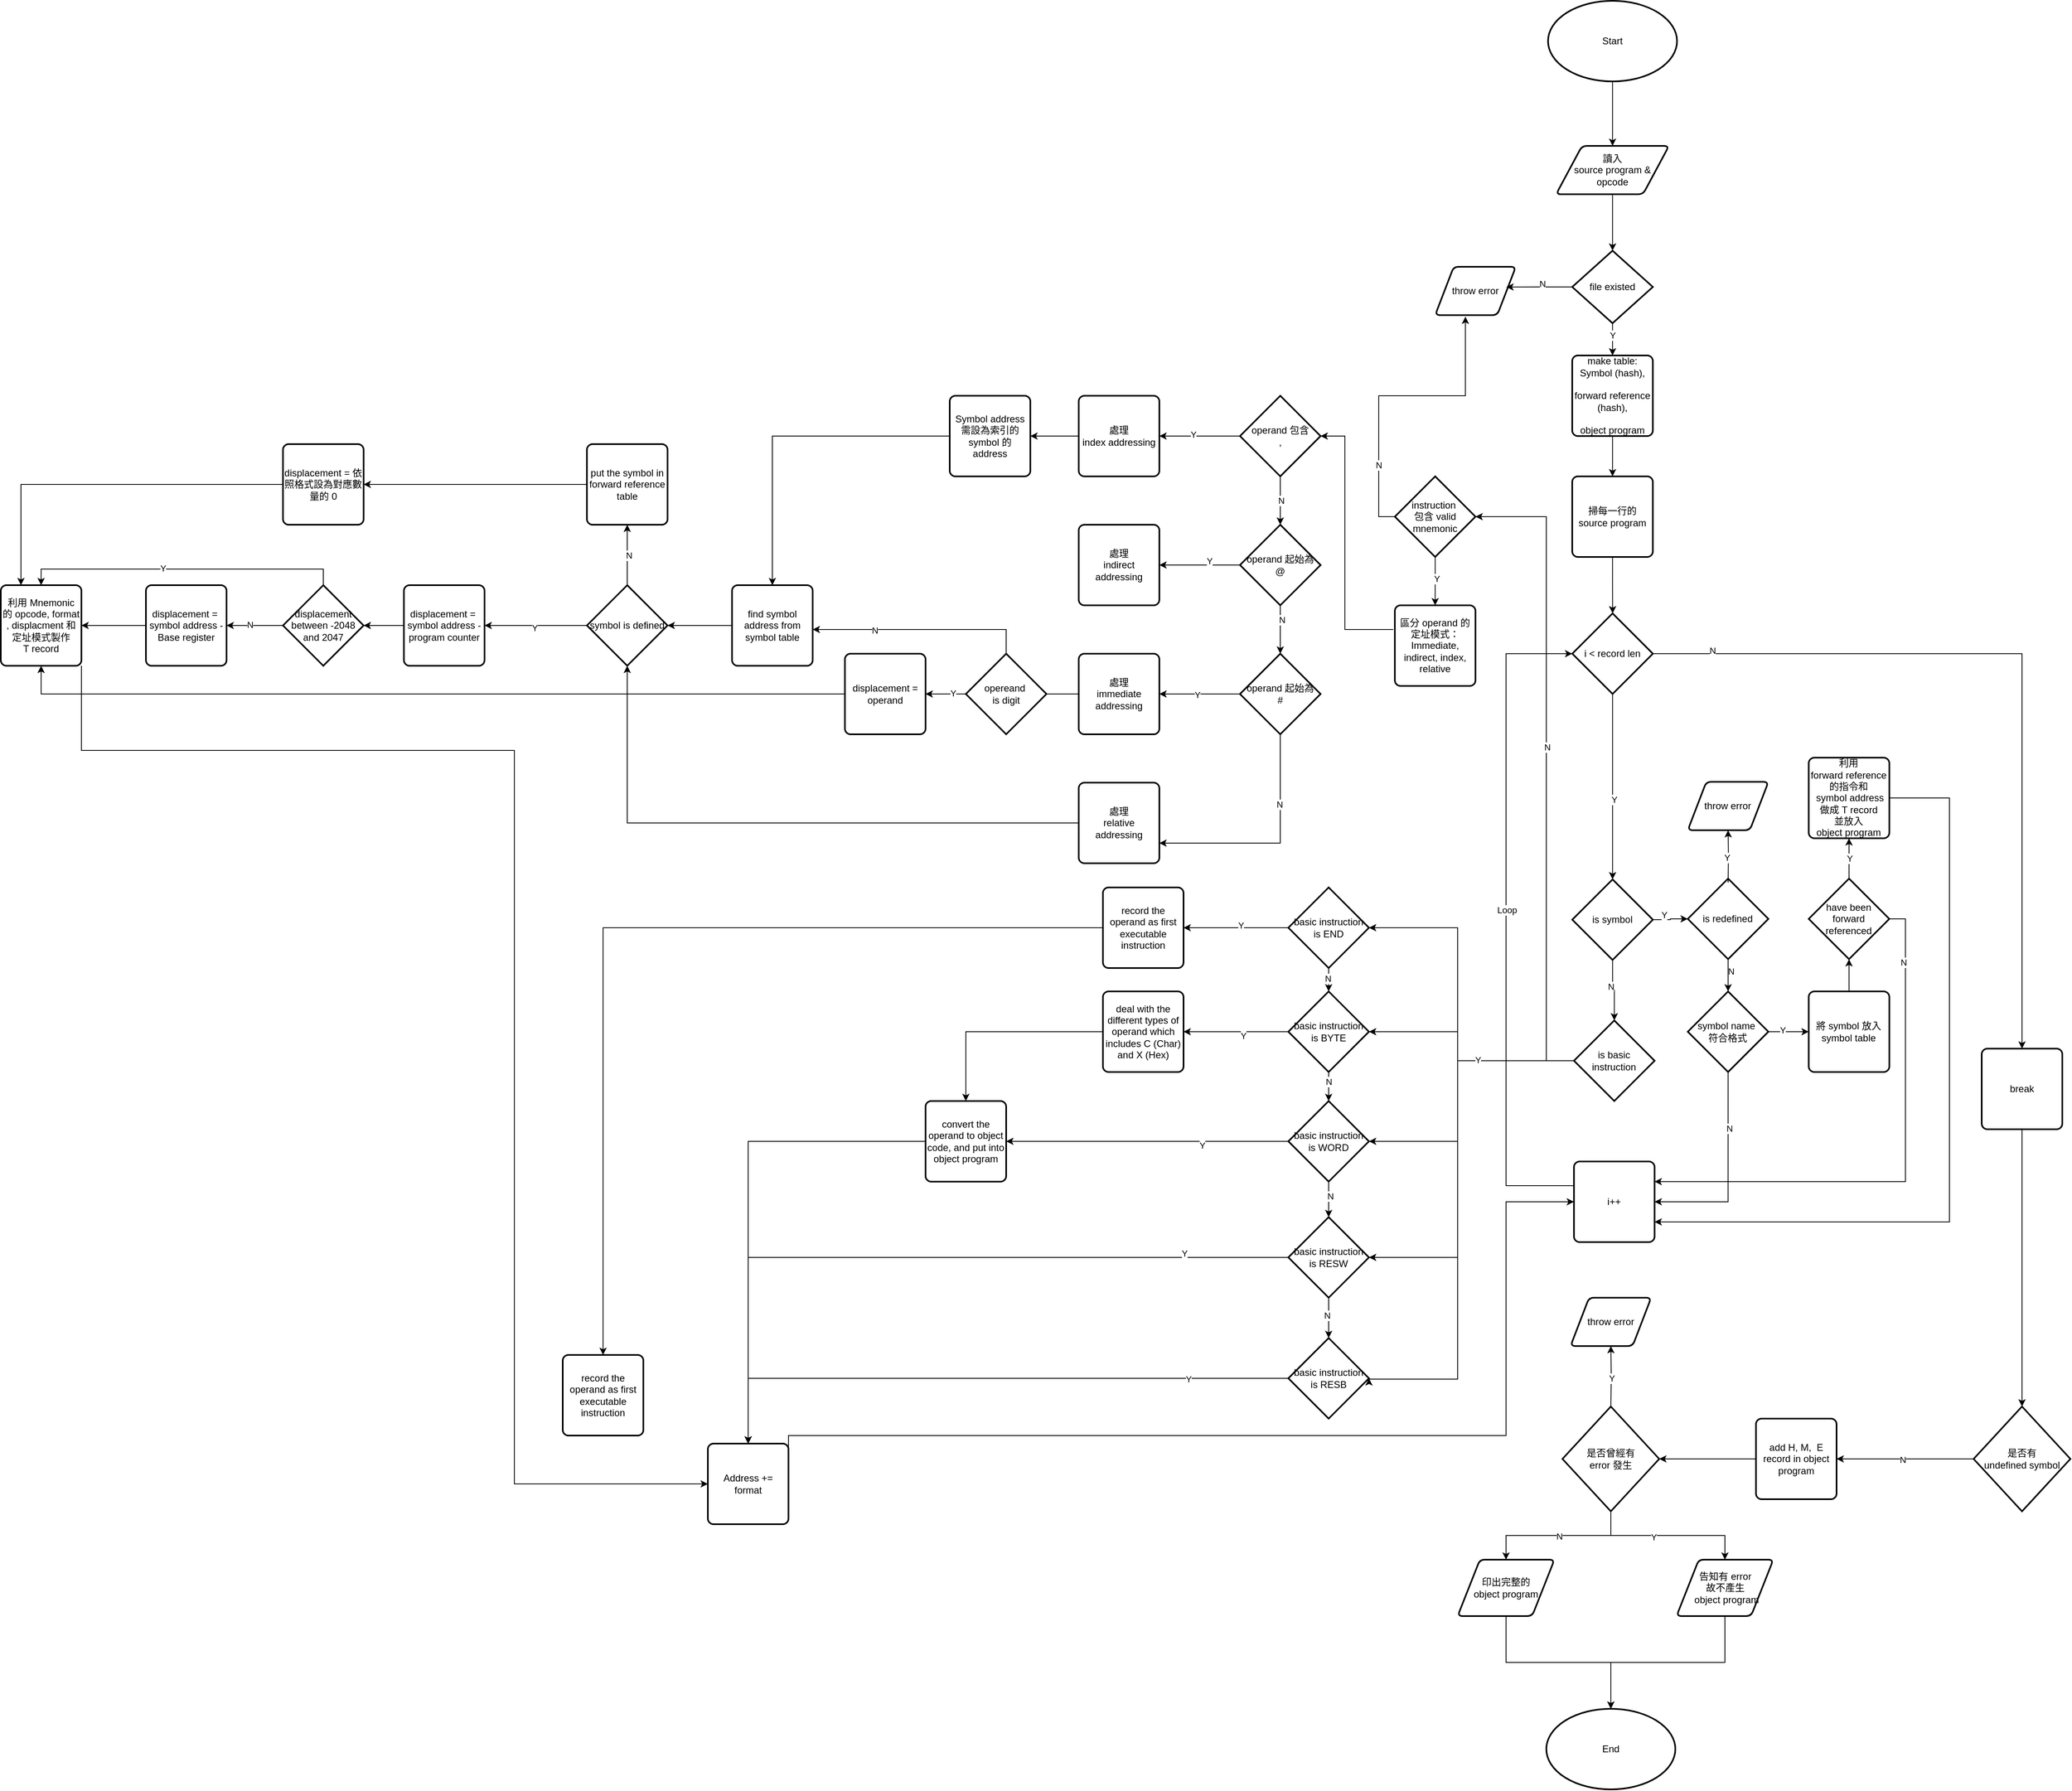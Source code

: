 <mxfile version="24.3.0" type="github">
  <diagram name="第 1 页" id="Z1azcYr_6m95o7py8blw">
    <mxGraphModel dx="5061" dy="2299" grid="1" gridSize="10" guides="1" tooltips="1" connect="1" arrows="1" fold="1" page="1" pageScale="1" pageWidth="827" pageHeight="1169" math="0" shadow="0">
      <root>
        <mxCell id="0" />
        <mxCell id="1" parent="0" />
        <mxCell id="LJnb2RqSlI6g8xS8cwjh-25" value="" style="shape=partialRectangle;connectable=0;fillColor=none;top=0;left=0;bottom=0;right=0;editable=1;overflow=hidden;whiteSpace=wrap;html=1;" parent="1" vertex="1">
          <mxGeometry x="-350" y="665" width="30" height="30" as="geometry">
            <mxRectangle width="30" height="30" as="alternateBounds" />
          </mxGeometry>
        </mxCell>
        <mxCell id="el8i6JnCWvoioBsFURf6-91" style="edgeStyle=orthogonalEdgeStyle;rounded=0;orthogonalLoop=1;jettySize=auto;html=1;exitX=0.5;exitY=1;exitDx=0;exitDy=0;exitPerimeter=0;entryX=0.5;entryY=0;entryDx=0;entryDy=0;" edge="1" parent="1" source="4LET43WfUsUKcgQ6h-O8-1" target="4LET43WfUsUKcgQ6h-O8-6">
          <mxGeometry relative="1" as="geometry" />
        </mxCell>
        <mxCell id="4LET43WfUsUKcgQ6h-O8-1" value="Start" style="strokeWidth=2;html=1;shape=mxgraph.flowchart.start_1;whiteSpace=wrap;" parent="1" vertex="1">
          <mxGeometry x="-147.89" y="-160" width="160" height="100" as="geometry" />
        </mxCell>
        <mxCell id="4LET43WfUsUKcgQ6h-O8-6" value="讀入&lt;br&gt;source program &amp;amp;&lt;br&gt;opcode" style="shape=parallelogram;html=1;strokeWidth=2;perimeter=parallelogramPerimeter;whiteSpace=wrap;rounded=1;arcSize=12;size=0.23;" parent="1" vertex="1">
          <mxGeometry x="-137.89" y="20" width="140" height="60" as="geometry" />
        </mxCell>
        <mxCell id="4LET43WfUsUKcgQ6h-O8-21" style="edgeStyle=orthogonalEdgeStyle;rounded=0;orthogonalLoop=1;jettySize=auto;html=1;exitX=0.5;exitY=1;exitDx=0;exitDy=0;exitPerimeter=0;entryX=0.5;entryY=0;entryDx=0;entryDy=0;" parent="1" source="4LET43WfUsUKcgQ6h-O8-12" edge="1" target="4LET43WfUsUKcgQ6h-O8-22">
          <mxGeometry relative="1" as="geometry">
            <mxPoint x="22.11" y="195" as="targetPoint" />
          </mxGeometry>
        </mxCell>
        <mxCell id="4LET43WfUsUKcgQ6h-O8-34" value="Y" style="edgeLabel;html=1;align=center;verticalAlign=middle;resizable=0;points=[];" parent="4LET43WfUsUKcgQ6h-O8-21" vertex="1" connectable="0">
          <mxGeometry x="-0.271" relative="1" as="geometry">
            <mxPoint as="offset" />
          </mxGeometry>
        </mxCell>
        <mxCell id="4LET43WfUsUKcgQ6h-O8-12" value="file existed" style="strokeWidth=2;html=1;shape=mxgraph.flowchart.decision;whiteSpace=wrap;" parent="1" vertex="1">
          <mxGeometry x="-117.89" y="150" width="100" height="90" as="geometry" />
        </mxCell>
        <mxCell id="4LET43WfUsUKcgQ6h-O8-13" style="edgeStyle=orthogonalEdgeStyle;rounded=0;orthogonalLoop=1;jettySize=auto;html=1;exitX=0.5;exitY=1;exitDx=0;exitDy=0;entryX=0.5;entryY=0;entryDx=0;entryDy=0;entryPerimeter=0;" parent="1" source="4LET43WfUsUKcgQ6h-O8-6" target="4LET43WfUsUKcgQ6h-O8-12" edge="1">
          <mxGeometry relative="1" as="geometry" />
        </mxCell>
        <mxCell id="4LET43WfUsUKcgQ6h-O8-17" value="throw error" style="shape=parallelogram;html=1;strokeWidth=2;perimeter=parallelogramPerimeter;whiteSpace=wrap;rounded=1;arcSize=12;size=0.23;" parent="1" vertex="1">
          <mxGeometry x="-287.89" y="170" width="100" height="60" as="geometry" />
        </mxCell>
        <mxCell id="4LET43WfUsUKcgQ6h-O8-18" style="edgeStyle=orthogonalEdgeStyle;rounded=0;orthogonalLoop=1;jettySize=auto;html=1;exitX=0;exitY=0.5;exitDx=0;exitDy=0;exitPerimeter=0;entryX=0.883;entryY=0.418;entryDx=0;entryDy=0;entryPerimeter=0;" parent="1" source="4LET43WfUsUKcgQ6h-O8-12" target="4LET43WfUsUKcgQ6h-O8-17" edge="1">
          <mxGeometry relative="1" as="geometry" />
        </mxCell>
        <mxCell id="4LET43WfUsUKcgQ6h-O8-19" value="N" style="edgeLabel;html=1;align=center;verticalAlign=middle;resizable=0;points=[];" parent="4LET43WfUsUKcgQ6h-O8-18" vertex="1" connectable="0">
          <mxGeometry x="-0.096" y="-3" relative="1" as="geometry">
            <mxPoint y="-1" as="offset" />
          </mxGeometry>
        </mxCell>
        <mxCell id="4LET43WfUsUKcgQ6h-O8-26" style="edgeStyle=orthogonalEdgeStyle;rounded=0;orthogonalLoop=1;jettySize=auto;html=1;exitX=0.5;exitY=1;exitDx=0;exitDy=0;" parent="1" source="4LET43WfUsUKcgQ6h-O8-22" target="4LET43WfUsUKcgQ6h-O8-25" edge="1">
          <mxGeometry relative="1" as="geometry" />
        </mxCell>
        <mxCell id="4LET43WfUsUKcgQ6h-O8-22" value="make table:&lt;div&gt;Symbol (hash),&lt;/div&gt;&lt;div&gt;&amp;nbsp;&lt;br&gt;forward reference (hash),&lt;/div&gt;&lt;div&gt;&lt;br&gt;&lt;/div&gt;&lt;div&gt;object program&lt;/div&gt;" style="rounded=1;whiteSpace=wrap;html=1;absoluteArcSize=1;arcSize=14;strokeWidth=2;" parent="1" vertex="1">
          <mxGeometry x="-117.89" y="280" width="100" height="100" as="geometry" />
        </mxCell>
        <mxCell id="4LET43WfUsUKcgQ6h-O8-55" style="edgeStyle=orthogonalEdgeStyle;rounded=0;orthogonalLoop=1;jettySize=auto;html=1;exitX=0.5;exitY=1;exitDx=0;exitDy=0;exitPerimeter=0;" parent="1" source="4LET43WfUsUKcgQ6h-O8-29" target="4LET43WfUsUKcgQ6h-O8-54" edge="1">
          <mxGeometry relative="1" as="geometry" />
        </mxCell>
        <mxCell id="4LET43WfUsUKcgQ6h-O8-56" value="N" style="edgeLabel;html=1;align=center;verticalAlign=middle;resizable=0;points=[];" parent="4LET43WfUsUKcgQ6h-O8-55" vertex="1" connectable="0">
          <mxGeometry x="-0.148" y="-2" relative="1" as="geometry">
            <mxPoint as="offset" />
          </mxGeometry>
        </mxCell>
        <mxCell id="4LET43WfUsUKcgQ6h-O8-136" style="edgeStyle=orthogonalEdgeStyle;rounded=0;orthogonalLoop=1;jettySize=auto;html=1;exitX=1;exitY=0.5;exitDx=0;exitDy=0;exitPerimeter=0;" parent="1" source="4LET43WfUsUKcgQ6h-O8-29" target="4LET43WfUsUKcgQ6h-O8-135" edge="1">
          <mxGeometry relative="1" as="geometry" />
        </mxCell>
        <mxCell id="4LET43WfUsUKcgQ6h-O8-149" value="Y" style="edgeLabel;html=1;align=center;verticalAlign=middle;resizable=0;points=[];" parent="4LET43WfUsUKcgQ6h-O8-136" vertex="1" connectable="0">
          <mxGeometry x="-0.369" y="6" relative="1" as="geometry">
            <mxPoint as="offset" />
          </mxGeometry>
        </mxCell>
        <mxCell id="4LET43WfUsUKcgQ6h-O8-29" value="is symbol" style="strokeWidth=2;html=1;shape=mxgraph.flowchart.decision;whiteSpace=wrap;" parent="1" vertex="1">
          <mxGeometry x="-117.85" y="930" width="100" height="100" as="geometry" />
        </mxCell>
        <mxCell id="4LET43WfUsUKcgQ6h-O8-64" style="edgeStyle=orthogonalEdgeStyle;rounded=0;orthogonalLoop=1;jettySize=auto;html=1;exitX=0;exitY=0.5;exitDx=0;exitDy=0;exitPerimeter=0;entryX=1;entryY=0.5;entryDx=0;entryDy=0;entryPerimeter=0;" parent="1" source="4LET43WfUsUKcgQ6h-O8-54" target="4LET43WfUsUKcgQ6h-O8-68" edge="1">
          <mxGeometry relative="1" as="geometry">
            <mxPoint x="-137.823" y="500" as="targetPoint" />
            <Array as="points">
              <mxPoint x="-150" y="1155" />
              <mxPoint x="-150" y="480" />
            </Array>
          </mxGeometry>
        </mxCell>
        <mxCell id="4LET43WfUsUKcgQ6h-O8-65" value="N" style="edgeLabel;html=1;align=center;verticalAlign=middle;resizable=0;points=[];" parent="4LET43WfUsUKcgQ6h-O8-64" vertex="1" connectable="0">
          <mxGeometry x="0.062" y="-1" relative="1" as="geometry">
            <mxPoint as="offset" />
          </mxGeometry>
        </mxCell>
        <mxCell id="el8i6JnCWvoioBsFURf6-115" style="edgeStyle=orthogonalEdgeStyle;rounded=0;orthogonalLoop=1;jettySize=auto;html=1;exitX=0;exitY=0.5;exitDx=0;exitDy=0;exitPerimeter=0;entryX=1;entryY=0.5;entryDx=0;entryDy=0;entryPerimeter=0;" edge="1" parent="1">
          <mxGeometry relative="1" as="geometry">
            <mxPoint x="-105.76" y="1155" as="sourcePoint" />
            <mxPoint x="-370.02" y="990" as="targetPoint" />
            <Array as="points">
              <mxPoint x="-260.02" y="1155" />
              <mxPoint x="-260.02" y="990" />
            </Array>
          </mxGeometry>
        </mxCell>
        <mxCell id="4LET43WfUsUKcgQ6h-O8-54" value="is basic instruction" style="strokeWidth=2;html=1;shape=mxgraph.flowchart.decision;whiteSpace=wrap;" parent="1" vertex="1">
          <mxGeometry x="-115.74" y="1105" width="100" height="100" as="geometry" />
        </mxCell>
        <mxCell id="4LET43WfUsUKcgQ6h-O8-70" style="edgeStyle=orthogonalEdgeStyle;rounded=0;orthogonalLoop=1;jettySize=auto;html=1;exitX=0;exitY=0.5;exitDx=0;exitDy=0;exitPerimeter=0;entryX=0.375;entryY=1.031;entryDx=0;entryDy=0;entryPerimeter=0;" parent="1" source="4LET43WfUsUKcgQ6h-O8-68" target="4LET43WfUsUKcgQ6h-O8-17" edge="1">
          <mxGeometry relative="1" as="geometry">
            <mxPoint x="-77.89" y="360.0" as="targetPoint" />
          </mxGeometry>
        </mxCell>
        <mxCell id="el8i6JnCWvoioBsFURf6-98" value="N" style="edgeLabel;html=1;align=center;verticalAlign=middle;resizable=0;points=[];" vertex="1" connectable="0" parent="4LET43WfUsUKcgQ6h-O8-70">
          <mxGeometry x="-0.554" relative="1" as="geometry">
            <mxPoint as="offset" />
          </mxGeometry>
        </mxCell>
        <mxCell id="el8i6JnCWvoioBsFURf6-96" style="edgeStyle=orthogonalEdgeStyle;rounded=0;orthogonalLoop=1;jettySize=auto;html=1;exitX=0.5;exitY=1;exitDx=0;exitDy=0;exitPerimeter=0;" edge="1" parent="1" source="4LET43WfUsUKcgQ6h-O8-68" target="4LET43WfUsUKcgQ6h-O8-76">
          <mxGeometry relative="1" as="geometry" />
        </mxCell>
        <mxCell id="el8i6JnCWvoioBsFURf6-97" value="Y" style="edgeLabel;html=1;align=center;verticalAlign=middle;resizable=0;points=[];" vertex="1" connectable="0" parent="el8i6JnCWvoioBsFURf6-96">
          <mxGeometry x="-0.122" y="2" relative="1" as="geometry">
            <mxPoint as="offset" />
          </mxGeometry>
        </mxCell>
        <mxCell id="4LET43WfUsUKcgQ6h-O8-68" value="instruction&amp;nbsp;&lt;div&gt;包含&amp;nbsp;&lt;span style=&quot;background-color: initial;&quot;&gt;valid mnemonic&lt;/span&gt;&lt;/div&gt;" style="strokeWidth=2;html=1;shape=mxgraph.flowchart.decision;whiteSpace=wrap;" parent="1" vertex="1">
          <mxGeometry x="-337.89" y="430" width="100" height="100" as="geometry" />
        </mxCell>
        <mxCell id="4LET43WfUsUKcgQ6h-O8-76" value="區分 operand 的定址模式：&lt;br&gt;Immediate, indirect, index, relative" style="rounded=1;whiteSpace=wrap;html=1;absoluteArcSize=1;arcSize=14;strokeWidth=2;" parent="1" vertex="1">
          <mxGeometry x="-337.89" y="590" width="100" height="100" as="geometry" />
        </mxCell>
        <mxCell id="el8i6JnCWvoioBsFURf6-122" style="edgeStyle=orthogonalEdgeStyle;rounded=0;orthogonalLoop=1;jettySize=auto;html=1;exitX=1;exitY=1;exitDx=0;exitDy=0;entryX=0;entryY=0.5;entryDx=0;entryDy=0;" edge="1" parent="1" source="4LET43WfUsUKcgQ6h-O8-77" target="el8i6JnCWvoioBsFURf6-120">
          <mxGeometry relative="1" as="geometry">
            <Array as="points">
              <mxPoint x="-1967" y="770" />
              <mxPoint x="-1430" y="770" />
              <mxPoint x="-1430" y="1680" />
            </Array>
          </mxGeometry>
        </mxCell>
        <mxCell id="4LET43WfUsUKcgQ6h-O8-77" value="利用 Mnemonic 的 opcode, format , displacment 和定址模式製作 &lt;br&gt;T record" style="rounded=1;whiteSpace=wrap;html=1;absoluteArcSize=1;arcSize=14;strokeWidth=2;" parent="1" vertex="1">
          <mxGeometry x="-2067" y="565" width="100" height="100" as="geometry" />
        </mxCell>
        <mxCell id="4LET43WfUsUKcgQ6h-O8-80" style="edgeStyle=orthogonalEdgeStyle;rounded=0;orthogonalLoop=1;jettySize=auto;html=1;exitX=0.5;exitY=1;exitDx=0;exitDy=0;entryX=0.5;entryY=0;entryDx=0;entryDy=0;entryPerimeter=0;exitPerimeter=0;" parent="1" source="4LET43WfUsUKcgQ6h-O8-83" target="4LET43WfUsUKcgQ6h-O8-29" edge="1">
          <mxGeometry relative="1" as="geometry">
            <mxPoint x="-65.74" y="815" as="sourcePoint" />
          </mxGeometry>
        </mxCell>
        <mxCell id="4LET43WfUsUKcgQ6h-O8-85" value="Y" style="edgeLabel;html=1;align=center;verticalAlign=middle;resizable=0;points=[];" parent="4LET43WfUsUKcgQ6h-O8-80" vertex="1" connectable="0">
          <mxGeometry x="0.14" y="2" relative="1" as="geometry">
            <mxPoint as="offset" />
          </mxGeometry>
        </mxCell>
        <mxCell id="4LET43WfUsUKcgQ6h-O8-95" style="edgeStyle=orthogonalEdgeStyle;rounded=0;orthogonalLoop=1;jettySize=auto;html=1;exitX=1;exitY=0.5;exitDx=0;exitDy=0;exitPerimeter=0;entryX=0.5;entryY=0;entryDx=0;entryDy=0;" parent="1" source="4LET43WfUsUKcgQ6h-O8-83" target="4LET43WfUsUKcgQ6h-O8-94" edge="1">
          <mxGeometry relative="1" as="geometry">
            <Array as="points">
              <mxPoint x="440" y="650" />
            </Array>
          </mxGeometry>
        </mxCell>
        <mxCell id="4LET43WfUsUKcgQ6h-O8-96" value="N" style="edgeLabel;html=1;align=center;verticalAlign=middle;resizable=0;points=[];" parent="4LET43WfUsUKcgQ6h-O8-95" vertex="1" connectable="0">
          <mxGeometry x="-0.845" y="4" relative="1" as="geometry">
            <mxPoint as="offset" />
          </mxGeometry>
        </mxCell>
        <mxCell id="4LET43WfUsUKcgQ6h-O8-83" value="i &amp;lt; record len" style="strokeWidth=2;html=1;shape=mxgraph.flowchart.decision;whiteSpace=wrap;" parent="1" vertex="1">
          <mxGeometry x="-117.85" y="600" width="100" height="100" as="geometry" />
        </mxCell>
        <mxCell id="4LET43WfUsUKcgQ6h-O8-87" value="i++" style="rounded=1;whiteSpace=wrap;html=1;absoluteArcSize=1;arcSize=14;strokeWidth=2;" parent="1" vertex="1">
          <mxGeometry x="-115.74" y="1280" width="100" height="100" as="geometry" />
        </mxCell>
        <mxCell id="4LET43WfUsUKcgQ6h-O8-89" style="edgeStyle=orthogonalEdgeStyle;rounded=0;orthogonalLoop=1;jettySize=auto;html=1;exitX=0;exitY=0.5;exitDx=0;exitDy=0;entryX=0;entryY=0.5;entryDx=0;entryDy=0;entryPerimeter=0;" parent="1" source="4LET43WfUsUKcgQ6h-O8-87" target="4LET43WfUsUKcgQ6h-O8-83" edge="1">
          <mxGeometry relative="1" as="geometry">
            <Array as="points">
              <mxPoint x="-116" y="1310" />
              <mxPoint x="-200" y="1310" />
              <mxPoint x="-200" y="650" />
            </Array>
          </mxGeometry>
        </mxCell>
        <mxCell id="4LET43WfUsUKcgQ6h-O8-90" value="Loop" style="edgeLabel;html=1;align=center;verticalAlign=middle;resizable=0;points=[];" parent="4LET43WfUsUKcgQ6h-O8-89" vertex="1" connectable="0">
          <mxGeometry x="0.055" y="-1" relative="1" as="geometry">
            <mxPoint as="offset" />
          </mxGeometry>
        </mxCell>
        <mxCell id="el8i6JnCWvoioBsFURf6-94" style="edgeStyle=orthogonalEdgeStyle;rounded=0;orthogonalLoop=1;jettySize=auto;html=1;exitX=0.5;exitY=1;exitDx=0;exitDy=0;" edge="1" parent="1" source="4LET43WfUsUKcgQ6h-O8-94" target="4LET43WfUsUKcgQ6h-O8-103">
          <mxGeometry relative="1" as="geometry" />
        </mxCell>
        <mxCell id="4LET43WfUsUKcgQ6h-O8-94" value="break" style="rounded=1;whiteSpace=wrap;html=1;absoluteArcSize=1;arcSize=14;strokeWidth=2;" parent="1" vertex="1">
          <mxGeometry x="390" y="1140" width="100" height="100" as="geometry" />
        </mxCell>
        <mxCell id="4LET43WfUsUKcgQ6h-O8-100" style="edgeStyle=orthogonalEdgeStyle;rounded=0;orthogonalLoop=1;jettySize=auto;html=1;exitX=0;exitY=0.5;exitDx=0;exitDy=0;" parent="1" source="4LET43WfUsUKcgQ6h-O8-97" edge="1">
          <mxGeometry relative="1" as="geometry">
            <mxPoint x="-10" y="1649.0" as="targetPoint" />
          </mxGeometry>
        </mxCell>
        <mxCell id="4LET43WfUsUKcgQ6h-O8-97" value="add H, M,&amp;nbsp; E record in object program" style="rounded=1;whiteSpace=wrap;html=1;absoluteArcSize=1;arcSize=14;strokeWidth=2;" parent="1" vertex="1">
          <mxGeometry x="110.0" y="1599" width="100" height="100" as="geometry" />
        </mxCell>
        <mxCell id="4LET43WfUsUKcgQ6h-O8-108" style="edgeStyle=orthogonalEdgeStyle;rounded=0;orthogonalLoop=1;jettySize=auto;html=1;exitX=0.5;exitY=0;exitDx=0;exitDy=0;exitPerimeter=0;entryX=0.5;entryY=1;entryDx=0;entryDy=0;" parent="1" target="4LET43WfUsUKcgQ6h-O8-107" edge="1">
          <mxGeometry relative="1" as="geometry">
            <mxPoint x="-70" y="1584" as="sourcePoint" />
          </mxGeometry>
        </mxCell>
        <mxCell id="4LET43WfUsUKcgQ6h-O8-109" value="Y" style="edgeLabel;html=1;align=center;verticalAlign=middle;resizable=0;points=[];" parent="4LET43WfUsUKcgQ6h-O8-108" vertex="1" connectable="0">
          <mxGeometry x="-0.032" relative="1" as="geometry">
            <mxPoint y="1" as="offset" />
          </mxGeometry>
        </mxCell>
        <mxCell id="4LET43WfUsUKcgQ6h-O8-112" style="edgeStyle=orthogonalEdgeStyle;rounded=0;orthogonalLoop=1;jettySize=auto;html=1;exitX=0;exitY=0.5;exitDx=0;exitDy=0;exitPerimeter=0;entryX=1;entryY=0.5;entryDx=0;entryDy=0;" parent="1" source="4LET43WfUsUKcgQ6h-O8-103" target="4LET43WfUsUKcgQ6h-O8-97" edge="1">
          <mxGeometry relative="1" as="geometry">
            <mxPoint x="218.5" y="1470.0" as="sourcePoint" />
          </mxGeometry>
        </mxCell>
        <mxCell id="el8i6JnCWvoioBsFURf6-8" value="N" style="edgeLabel;html=1;align=center;verticalAlign=middle;resizable=0;points=[];" vertex="1" connectable="0" parent="4LET43WfUsUKcgQ6h-O8-112">
          <mxGeometry x="0.034" y="1" relative="1" as="geometry">
            <mxPoint as="offset" />
          </mxGeometry>
        </mxCell>
        <mxCell id="4LET43WfUsUKcgQ6h-O8-103" value="是否有&lt;div&gt;undefined symbol&lt;/div&gt;" style="strokeWidth=2;html=1;shape=mxgraph.flowchart.decision;whiteSpace=wrap;" parent="1" vertex="1">
          <mxGeometry x="380" y="1584" width="120" height="130" as="geometry" />
        </mxCell>
        <mxCell id="4LET43WfUsUKcgQ6h-O8-107" value="throw error" style="shape=parallelogram;html=1;strokeWidth=2;perimeter=parallelogramPerimeter;whiteSpace=wrap;rounded=1;arcSize=12;size=0.23;" parent="1" vertex="1">
          <mxGeometry x="-120" y="1449" width="100" height="60" as="geometry" />
        </mxCell>
        <mxCell id="el8i6JnCWvoioBsFURf6-82" style="edgeStyle=orthogonalEdgeStyle;rounded=0;orthogonalLoop=1;jettySize=auto;html=1;exitX=0.5;exitY=1;exitDx=0;exitDy=0;exitPerimeter=0;entryX=0.5;entryY=0;entryDx=0;entryDy=0;" edge="1" parent="1" source="4LET43WfUsUKcgQ6h-O8-113" target="4LET43WfUsUKcgQ6h-O8-117">
          <mxGeometry relative="1" as="geometry" />
        </mxCell>
        <mxCell id="el8i6JnCWvoioBsFURf6-88" value="N" style="edgeLabel;html=1;align=center;verticalAlign=middle;resizable=0;points=[];" vertex="1" connectable="0" parent="el8i6JnCWvoioBsFURf6-82">
          <mxGeometry x="-0.002" y="1" relative="1" as="geometry">
            <mxPoint x="1" as="offset" />
          </mxGeometry>
        </mxCell>
        <mxCell id="el8i6JnCWvoioBsFURf6-83" style="edgeStyle=orthogonalEdgeStyle;rounded=0;orthogonalLoop=1;jettySize=auto;html=1;exitX=0.5;exitY=1;exitDx=0;exitDy=0;exitPerimeter=0;entryX=0.5;entryY=0;entryDx=0;entryDy=0;" edge="1" parent="1" source="4LET43WfUsUKcgQ6h-O8-113" target="el8i6JnCWvoioBsFURf6-72">
          <mxGeometry relative="1" as="geometry" />
        </mxCell>
        <mxCell id="el8i6JnCWvoioBsFURf6-89" value="Y" style="edgeLabel;html=1;align=center;verticalAlign=middle;resizable=0;points=[];" vertex="1" connectable="0" parent="el8i6JnCWvoioBsFURf6-83">
          <mxGeometry x="-0.184" y="-2" relative="1" as="geometry">
            <mxPoint x="1" as="offset" />
          </mxGeometry>
        </mxCell>
        <mxCell id="4LET43WfUsUKcgQ6h-O8-113" value="是否曾經有&lt;div&gt;error 發生&lt;/div&gt;" style="strokeWidth=2;html=1;shape=mxgraph.flowchart.decision;whiteSpace=wrap;" parent="1" vertex="1">
          <mxGeometry x="-130" y="1584" width="120" height="130" as="geometry" />
        </mxCell>
        <mxCell id="4LET43WfUsUKcgQ6h-O8-117" value="印出完整的 &lt;br&gt;object program" style="shape=parallelogram;html=1;strokeWidth=2;perimeter=parallelogramPerimeter;whiteSpace=wrap;rounded=1;arcSize=12;size=0.23;" parent="1" vertex="1">
          <mxGeometry x="-260" y="1774" width="120" height="70" as="geometry" />
        </mxCell>
        <mxCell id="el8i6JnCWvoioBsFURf6-2" style="edgeStyle=orthogonalEdgeStyle;rounded=0;orthogonalLoop=1;jettySize=auto;html=1;exitX=0.5;exitY=1;exitDx=0;exitDy=0;exitPerimeter=0;" edge="1" parent="1" source="4LET43WfUsUKcgQ6h-O8-135" target="el8i6JnCWvoioBsFURf6-1">
          <mxGeometry relative="1" as="geometry" />
        </mxCell>
        <mxCell id="el8i6JnCWvoioBsFURf6-3" value="N" style="edgeLabel;html=1;align=center;verticalAlign=middle;resizable=0;points=[];" vertex="1" connectable="0" parent="el8i6JnCWvoioBsFURf6-2">
          <mxGeometry x="-0.264" y="3" relative="1" as="geometry">
            <mxPoint as="offset" />
          </mxGeometry>
        </mxCell>
        <mxCell id="4LET43WfUsUKcgQ6h-O8-135" value="is redefined" style="strokeWidth=2;html=1;shape=mxgraph.flowchart.decision;whiteSpace=wrap;" parent="1" vertex="1">
          <mxGeometry x="25.44" y="929" width="100" height="100" as="geometry" />
        </mxCell>
        <mxCell id="4LET43WfUsUKcgQ6h-O8-139" value="將 symbol 放入 symbol table" style="rounded=1;whiteSpace=wrap;html=1;absoluteArcSize=1;arcSize=14;strokeWidth=2;" parent="1" vertex="1">
          <mxGeometry x="175.44" y="1069" width="100" height="100" as="geometry" />
        </mxCell>
        <mxCell id="4LET43WfUsUKcgQ6h-O8-140" style="edgeStyle=orthogonalEdgeStyle;rounded=0;orthogonalLoop=1;jettySize=auto;html=1;exitX=0.5;exitY=0;exitDx=0;exitDy=0;" parent="1" target="4LET43WfUsUKcgQ6h-O8-143" edge="1" source="4LET43WfUsUKcgQ6h-O8-139">
          <mxGeometry relative="1" as="geometry">
            <mxPoint x="275.44" y="979" as="sourcePoint" />
          </mxGeometry>
        </mxCell>
        <mxCell id="el8i6JnCWvoioBsFURf6-6" style="edgeStyle=orthogonalEdgeStyle;rounded=0;orthogonalLoop=1;jettySize=auto;html=1;exitX=0.5;exitY=0;exitDx=0;exitDy=0;exitPerimeter=0;entryX=0.5;entryY=1;entryDx=0;entryDy=0;" edge="1" parent="1" source="4LET43WfUsUKcgQ6h-O8-143" target="4LET43WfUsUKcgQ6h-O8-144">
          <mxGeometry relative="1" as="geometry" />
        </mxCell>
        <mxCell id="el8i6JnCWvoioBsFURf6-7" value="Y" style="edgeLabel;html=1;align=center;verticalAlign=middle;resizable=0;points=[];" vertex="1" connectable="0" parent="el8i6JnCWvoioBsFURf6-6">
          <mxGeometry x="0.011" relative="1" as="geometry">
            <mxPoint as="offset" />
          </mxGeometry>
        </mxCell>
        <mxCell id="el8i6JnCWvoioBsFURf6-171" style="edgeStyle=orthogonalEdgeStyle;rounded=0;orthogonalLoop=1;jettySize=auto;html=1;exitX=1;exitY=0.5;exitDx=0;exitDy=0;exitPerimeter=0;entryX=1;entryY=0.25;entryDx=0;entryDy=0;" edge="1" parent="1" source="4LET43WfUsUKcgQ6h-O8-143" target="4LET43WfUsUKcgQ6h-O8-87">
          <mxGeometry relative="1" as="geometry" />
        </mxCell>
        <mxCell id="el8i6JnCWvoioBsFURf6-172" value="N" style="edgeLabel;html=1;align=center;verticalAlign=middle;resizable=0;points=[];" vertex="1" connectable="0" parent="el8i6JnCWvoioBsFURf6-171">
          <mxGeometry x="-0.776" y="-3" relative="1" as="geometry">
            <mxPoint as="offset" />
          </mxGeometry>
        </mxCell>
        <mxCell id="4LET43WfUsUKcgQ6h-O8-143" value="have been forward referenced" style="strokeWidth=2;html=1;shape=mxgraph.flowchart.decision;whiteSpace=wrap;" parent="1" vertex="1">
          <mxGeometry x="175.44" y="929" width="100" height="100" as="geometry" />
        </mxCell>
        <mxCell id="el8i6JnCWvoioBsFURf6-168" style="edgeStyle=orthogonalEdgeStyle;rounded=0;orthogonalLoop=1;jettySize=auto;html=1;exitX=1;exitY=0.5;exitDx=0;exitDy=0;entryX=1;entryY=0.75;entryDx=0;entryDy=0;" edge="1" parent="1" source="4LET43WfUsUKcgQ6h-O8-144" target="4LET43WfUsUKcgQ6h-O8-87">
          <mxGeometry relative="1" as="geometry">
            <Array as="points">
              <mxPoint x="350" y="829" />
              <mxPoint x="350" y="1355" />
            </Array>
          </mxGeometry>
        </mxCell>
        <mxCell id="4LET43WfUsUKcgQ6h-O8-144" value="利用 &lt;br&gt;forward reference 的指令和&lt;br&gt;&amp;nbsp;symbol address 做成 T record &lt;br&gt;並放入 &lt;br&gt;object program" style="rounded=1;whiteSpace=wrap;html=1;absoluteArcSize=1;arcSize=14;strokeWidth=2;" parent="1" vertex="1">
          <mxGeometry x="175.44" y="779" width="100" height="100" as="geometry" />
        </mxCell>
        <mxCell id="4LET43WfUsUKcgQ6h-O8-145" style="edgeStyle=orthogonalEdgeStyle;rounded=0;orthogonalLoop=1;jettySize=auto;html=1;exitX=0.5;exitY=0;exitDx=0;exitDy=0;exitPerimeter=0;entryX=0.5;entryY=1;entryDx=0;entryDy=0;" parent="1" target="4LET43WfUsUKcgQ6h-O8-147" edge="1">
          <mxGeometry relative="1" as="geometry">
            <mxPoint x="75.44" y="899" as="targetPoint" />
            <mxPoint x="75.44" y="934" as="sourcePoint" />
          </mxGeometry>
        </mxCell>
        <mxCell id="4LET43WfUsUKcgQ6h-O8-146" value="Y" style="edgeLabel;html=1;align=center;verticalAlign=middle;resizable=0;points=[];" parent="4LET43WfUsUKcgQ6h-O8-145" vertex="1" connectable="0">
          <mxGeometry x="-0.038" y="2" relative="1" as="geometry">
            <mxPoint as="offset" />
          </mxGeometry>
        </mxCell>
        <mxCell id="4LET43WfUsUKcgQ6h-O8-147" value="throw error" style="shape=parallelogram;html=1;strokeWidth=2;perimeter=parallelogramPerimeter;whiteSpace=wrap;rounded=1;arcSize=12;size=0.23;" parent="1" vertex="1">
          <mxGeometry x="25.44" y="809" width="100" height="60" as="geometry" />
        </mxCell>
        <mxCell id="el8i6JnCWvoioBsFURf6-4" style="edgeStyle=orthogonalEdgeStyle;rounded=0;orthogonalLoop=1;jettySize=auto;html=1;exitX=1;exitY=0.5;exitDx=0;exitDy=0;exitPerimeter=0;entryX=0;entryY=0.5;entryDx=0;entryDy=0;" edge="1" parent="1" source="el8i6JnCWvoioBsFURf6-1" target="4LET43WfUsUKcgQ6h-O8-139">
          <mxGeometry relative="1" as="geometry" />
        </mxCell>
        <mxCell id="el8i6JnCWvoioBsFURf6-5" value="Y" style="edgeLabel;html=1;align=center;verticalAlign=middle;resizable=0;points=[];" vertex="1" connectable="0" parent="el8i6JnCWvoioBsFURf6-4">
          <mxGeometry x="-0.326" y="2" relative="1" as="geometry">
            <mxPoint as="offset" />
          </mxGeometry>
        </mxCell>
        <mxCell id="el8i6JnCWvoioBsFURf6-169" style="edgeStyle=orthogonalEdgeStyle;rounded=0;orthogonalLoop=1;jettySize=auto;html=1;exitX=0.5;exitY=1;exitDx=0;exitDy=0;exitPerimeter=0;entryX=1;entryY=0.5;entryDx=0;entryDy=0;" edge="1" parent="1" source="el8i6JnCWvoioBsFURf6-1" target="4LET43WfUsUKcgQ6h-O8-87">
          <mxGeometry relative="1" as="geometry" />
        </mxCell>
        <mxCell id="el8i6JnCWvoioBsFURf6-170" value="N" style="edgeLabel;html=1;align=center;verticalAlign=middle;resizable=0;points=[];" vertex="1" connectable="0" parent="el8i6JnCWvoioBsFURf6-169">
          <mxGeometry x="-0.448" y="1" relative="1" as="geometry">
            <mxPoint as="offset" />
          </mxGeometry>
        </mxCell>
        <mxCell id="el8i6JnCWvoioBsFURf6-1" value="symbol name&amp;nbsp;&lt;div&gt;符合格式&lt;/div&gt;" style="strokeWidth=2;html=1;shape=mxgraph.flowchart.decision;whiteSpace=wrap;" vertex="1" parent="1">
          <mxGeometry x="25.44" y="1069" width="100" height="100" as="geometry" />
        </mxCell>
        <mxCell id="el8i6JnCWvoioBsFURf6-21" style="edgeStyle=orthogonalEdgeStyle;rounded=0;orthogonalLoop=1;jettySize=auto;html=1;exitX=0;exitY=0.5;exitDx=0;exitDy=0;exitPerimeter=0;entryX=1;entryY=0.5;entryDx=0;entryDy=0;" edge="1" parent="1" source="el8i6JnCWvoioBsFURf6-13" target="el8i6JnCWvoioBsFURf6-20">
          <mxGeometry relative="1" as="geometry" />
        </mxCell>
        <mxCell id="el8i6JnCWvoioBsFURf6-33" value="Y" style="edgeLabel;html=1;align=center;verticalAlign=middle;resizable=0;points=[];" vertex="1" connectable="0" parent="el8i6JnCWvoioBsFURf6-21">
          <mxGeometry x="0.187" y="-2" relative="1" as="geometry">
            <mxPoint x="1" as="offset" />
          </mxGeometry>
        </mxCell>
        <mxCell id="el8i6JnCWvoioBsFURf6-13" value="operand 包含&lt;br&gt;," style="strokeWidth=2;html=1;shape=mxgraph.flowchart.decision;whiteSpace=wrap;" vertex="1" parent="1">
          <mxGeometry x="-530" y="330" width="100" height="100" as="geometry" />
        </mxCell>
        <mxCell id="el8i6JnCWvoioBsFURf6-17" style="edgeStyle=orthogonalEdgeStyle;rounded=0;orthogonalLoop=1;jettySize=auto;html=1;exitX=0.5;exitY=1;exitDx=0;exitDy=0;exitPerimeter=0;" edge="1" parent="1" source="el8i6JnCWvoioBsFURf6-14" target="el8i6JnCWvoioBsFURf6-15">
          <mxGeometry relative="1" as="geometry" />
        </mxCell>
        <mxCell id="el8i6JnCWvoioBsFURf6-29" value="N" style="edgeLabel;html=1;align=center;verticalAlign=middle;resizable=0;points=[];" vertex="1" connectable="0" parent="el8i6JnCWvoioBsFURf6-17">
          <mxGeometry x="-0.4" y="2" relative="1" as="geometry">
            <mxPoint as="offset" />
          </mxGeometry>
        </mxCell>
        <mxCell id="el8i6JnCWvoioBsFURf6-25" style="edgeStyle=orthogonalEdgeStyle;rounded=0;orthogonalLoop=1;jettySize=auto;html=1;exitX=0;exitY=0.5;exitDx=0;exitDy=0;exitPerimeter=0;entryX=1;entryY=0.5;entryDx=0;entryDy=0;" edge="1" parent="1" source="el8i6JnCWvoioBsFURf6-14" target="el8i6JnCWvoioBsFURf6-23">
          <mxGeometry relative="1" as="geometry" />
        </mxCell>
        <mxCell id="el8i6JnCWvoioBsFURf6-32" value="Y" style="edgeLabel;html=1;align=center;verticalAlign=middle;resizable=0;points=[];" vertex="1" connectable="0" parent="el8i6JnCWvoioBsFURf6-25">
          <mxGeometry x="-0.213" y="-5" relative="1" as="geometry">
            <mxPoint x="1" as="offset" />
          </mxGeometry>
        </mxCell>
        <mxCell id="el8i6JnCWvoioBsFURf6-14" value="operand 起始為&lt;br&gt;@" style="strokeWidth=2;html=1;shape=mxgraph.flowchart.decision;whiteSpace=wrap;" vertex="1" parent="1">
          <mxGeometry x="-530" y="490" width="100" height="100" as="geometry" />
        </mxCell>
        <mxCell id="el8i6JnCWvoioBsFURf6-26" style="edgeStyle=orthogonalEdgeStyle;rounded=0;orthogonalLoop=1;jettySize=auto;html=1;exitX=0;exitY=0.5;exitDx=0;exitDy=0;exitPerimeter=0;entryX=1;entryY=0.5;entryDx=0;entryDy=0;" edge="1" parent="1" source="el8i6JnCWvoioBsFURf6-15" target="el8i6JnCWvoioBsFURf6-24">
          <mxGeometry relative="1" as="geometry" />
        </mxCell>
        <mxCell id="el8i6JnCWvoioBsFURf6-31" value="Y" style="edgeLabel;html=1;align=center;verticalAlign=middle;resizable=0;points=[];" vertex="1" connectable="0" parent="el8i6JnCWvoioBsFURf6-26">
          <mxGeometry x="0.087" y="1" relative="1" as="geometry">
            <mxPoint x="1" as="offset" />
          </mxGeometry>
        </mxCell>
        <mxCell id="el8i6JnCWvoioBsFURf6-27" style="edgeStyle=orthogonalEdgeStyle;rounded=0;orthogonalLoop=1;jettySize=auto;html=1;exitX=0.5;exitY=1;exitDx=0;exitDy=0;exitPerimeter=0;entryX=1;entryY=0.75;entryDx=0;entryDy=0;" edge="1" parent="1" source="el8i6JnCWvoioBsFURf6-15" target="el8i6JnCWvoioBsFURf6-22">
          <mxGeometry relative="1" as="geometry" />
        </mxCell>
        <mxCell id="el8i6JnCWvoioBsFURf6-30" value="N" style="edgeLabel;html=1;align=center;verticalAlign=middle;resizable=0;points=[];" vertex="1" connectable="0" parent="el8i6JnCWvoioBsFURf6-27">
          <mxGeometry x="-0.394" y="-1" relative="1" as="geometry">
            <mxPoint as="offset" />
          </mxGeometry>
        </mxCell>
        <mxCell id="el8i6JnCWvoioBsFURf6-15" value="operand 起始為&lt;br&gt;#" style="strokeWidth=2;html=1;shape=mxgraph.flowchart.decision;whiteSpace=wrap;" vertex="1" parent="1">
          <mxGeometry x="-530" y="650" width="100" height="100" as="geometry" />
        </mxCell>
        <mxCell id="el8i6JnCWvoioBsFURf6-16" style="edgeStyle=orthogonalEdgeStyle;rounded=0;orthogonalLoop=1;jettySize=auto;html=1;exitX=0.5;exitY=1;exitDx=0;exitDy=0;exitPerimeter=0;entryX=0.5;entryY=0;entryDx=0;entryDy=0;entryPerimeter=0;" edge="1" parent="1" source="el8i6JnCWvoioBsFURf6-13" target="el8i6JnCWvoioBsFURf6-14">
          <mxGeometry relative="1" as="geometry" />
        </mxCell>
        <mxCell id="el8i6JnCWvoioBsFURf6-28" value="N" style="edgeLabel;html=1;align=center;verticalAlign=middle;resizable=0;points=[];" vertex="1" connectable="0" parent="el8i6JnCWvoioBsFURf6-16">
          <mxGeometry x="-0.011" y="1" relative="1" as="geometry">
            <mxPoint as="offset" />
          </mxGeometry>
        </mxCell>
        <mxCell id="el8i6JnCWvoioBsFURf6-35" style="edgeStyle=orthogonalEdgeStyle;rounded=0;orthogonalLoop=1;jettySize=auto;html=1;exitX=0;exitY=0.5;exitDx=0;exitDy=0;" edge="1" parent="1" source="el8i6JnCWvoioBsFURf6-20" target="el8i6JnCWvoioBsFURf6-34">
          <mxGeometry relative="1" as="geometry" />
        </mxCell>
        <mxCell id="el8i6JnCWvoioBsFURf6-20" value="處理 &lt;br&gt;index addressing" style="rounded=1;whiteSpace=wrap;html=1;absoluteArcSize=1;arcSize=14;strokeWidth=2;" vertex="1" parent="1">
          <mxGeometry x="-730" y="330" width="100" height="100" as="geometry" />
        </mxCell>
        <mxCell id="el8i6JnCWvoioBsFURf6-66" style="edgeStyle=orthogonalEdgeStyle;rounded=0;orthogonalLoop=1;jettySize=auto;html=1;exitX=0;exitY=0.5;exitDx=0;exitDy=0;entryX=0.5;entryY=1;entryDx=0;entryDy=0;entryPerimeter=0;" edge="1" parent="1" source="el8i6JnCWvoioBsFURf6-22" target="el8i6JnCWvoioBsFURf6-102">
          <mxGeometry relative="1" as="geometry" />
        </mxCell>
        <mxCell id="el8i6JnCWvoioBsFURf6-22" value="處理 &lt;br&gt;relative addressing" style="rounded=1;whiteSpace=wrap;html=1;absoluteArcSize=1;arcSize=14;strokeWidth=2;" vertex="1" parent="1">
          <mxGeometry x="-730" y="810" width="100" height="100" as="geometry" />
        </mxCell>
        <mxCell id="el8i6JnCWvoioBsFURf6-23" value="處理 &lt;br&gt;indirect addressing" style="rounded=1;whiteSpace=wrap;html=1;absoluteArcSize=1;arcSize=14;strokeWidth=2;" vertex="1" parent="1">
          <mxGeometry x="-730" y="490" width="100" height="100" as="geometry" />
        </mxCell>
        <mxCell id="el8i6JnCWvoioBsFURf6-37" style="edgeStyle=orthogonalEdgeStyle;rounded=0;orthogonalLoop=1;jettySize=auto;html=1;exitX=0;exitY=0.5;exitDx=0;exitDy=0;" edge="1" parent="1" source="el8i6JnCWvoioBsFURf6-24">
          <mxGeometry relative="1" as="geometry">
            <mxPoint x="-790" y="700" as="targetPoint" />
          </mxGeometry>
        </mxCell>
        <mxCell id="el8i6JnCWvoioBsFURf6-24" value="處理 &lt;br&gt;immediate addressing" style="rounded=1;whiteSpace=wrap;html=1;absoluteArcSize=1;arcSize=14;strokeWidth=2;" vertex="1" parent="1">
          <mxGeometry x="-730" y="650" width="100" height="100" as="geometry" />
        </mxCell>
        <mxCell id="el8i6JnCWvoioBsFURf6-43" style="edgeStyle=orthogonalEdgeStyle;rounded=0;orthogonalLoop=1;jettySize=auto;html=1;exitX=0;exitY=0.5;exitDx=0;exitDy=0;entryX=0.5;entryY=0;entryDx=0;entryDy=0;" edge="1" parent="1" source="el8i6JnCWvoioBsFURf6-34" target="el8i6JnCWvoioBsFURf6-99">
          <mxGeometry relative="1" as="geometry">
            <mxPoint x="-1110" y="560" as="targetPoint" />
          </mxGeometry>
        </mxCell>
        <mxCell id="el8i6JnCWvoioBsFURf6-34" value="Symbol address 需設為索引的 symbol 的 address" style="rounded=1;whiteSpace=wrap;html=1;absoluteArcSize=1;arcSize=14;strokeWidth=2;" vertex="1" parent="1">
          <mxGeometry x="-890" y="330" width="100" height="100" as="geometry" />
        </mxCell>
        <mxCell id="el8i6JnCWvoioBsFURf6-45" style="edgeStyle=orthogonalEdgeStyle;rounded=0;orthogonalLoop=1;jettySize=auto;html=1;exitX=0;exitY=0.5;exitDx=0;exitDy=0;exitPerimeter=0;entryX=1;entryY=0.5;entryDx=0;entryDy=0;" edge="1" parent="1" source="el8i6JnCWvoioBsFURf6-38" target="el8i6JnCWvoioBsFURf6-41">
          <mxGeometry relative="1" as="geometry" />
        </mxCell>
        <mxCell id="el8i6JnCWvoioBsFURf6-90" value="Y" style="edgeLabel;html=1;align=center;verticalAlign=middle;resizable=0;points=[];" vertex="1" connectable="0" parent="el8i6JnCWvoioBsFURf6-45">
          <mxGeometry x="-0.324" y="-1" relative="1" as="geometry">
            <mxPoint x="1" as="offset" />
          </mxGeometry>
        </mxCell>
        <mxCell id="el8i6JnCWvoioBsFURf6-46" style="edgeStyle=orthogonalEdgeStyle;rounded=0;orthogonalLoop=1;jettySize=auto;html=1;exitX=0;exitY=0.5;exitDx=0;exitDy=0;exitPerimeter=0;" edge="1" parent="1" source="el8i6JnCWvoioBsFURf6-38" target="el8i6JnCWvoioBsFURf6-99">
          <mxGeometry relative="1" as="geometry">
            <mxPoint x="-1030" y="620" as="targetPoint" />
            <Array as="points">
              <mxPoint x="-820" y="700" />
              <mxPoint x="-820" y="620" />
            </Array>
          </mxGeometry>
        </mxCell>
        <mxCell id="el8i6JnCWvoioBsFURf6-48" value="N" style="edgeLabel;html=1;align=center;verticalAlign=middle;resizable=0;points=[];" vertex="1" connectable="0" parent="el8i6JnCWvoioBsFURf6-46">
          <mxGeometry x="0.591" y="1" relative="1" as="geometry">
            <mxPoint x="1" as="offset" />
          </mxGeometry>
        </mxCell>
        <mxCell id="el8i6JnCWvoioBsFURf6-60" value="Y" style="edgeLabel;html=1;align=center;verticalAlign=middle;resizable=0;points=[];" vertex="1" connectable="0" parent="el8i6JnCWvoioBsFURf6-46">
          <mxGeometry x="-0.881" y="-1" relative="1" as="geometry">
            <mxPoint as="offset" />
          </mxGeometry>
        </mxCell>
        <mxCell id="el8i6JnCWvoioBsFURf6-38" value="opereand&amp;nbsp;&lt;div&gt;is digit&lt;/div&gt;" style="strokeWidth=2;html=1;shape=mxgraph.flowchart.decision;whiteSpace=wrap;" vertex="1" parent="1">
          <mxGeometry x="-870" y="650" width="100" height="100" as="geometry" />
        </mxCell>
        <mxCell id="el8i6JnCWvoioBsFURf6-64" style="edgeStyle=orthogonalEdgeStyle;rounded=0;orthogonalLoop=1;jettySize=auto;html=1;exitX=0;exitY=0.5;exitDx=0;exitDy=0;entryX=0.5;entryY=1;entryDx=0;entryDy=0;" edge="1" parent="1" source="el8i6JnCWvoioBsFURf6-41" target="4LET43WfUsUKcgQ6h-O8-77">
          <mxGeometry relative="1" as="geometry" />
        </mxCell>
        <mxCell id="el8i6JnCWvoioBsFURf6-41" value="displacement = operand" style="rounded=1;whiteSpace=wrap;html=1;absoluteArcSize=1;arcSize=14;strokeWidth=2;" vertex="1" parent="1">
          <mxGeometry x="-1020" y="650" width="100" height="100" as="geometry" />
        </mxCell>
        <mxCell id="el8i6JnCWvoioBsFURf6-44" value="displacement =&amp;nbsp;&lt;div&gt;symbol address - program counter&lt;/div&gt;" style="rounded=1;whiteSpace=wrap;html=1;absoluteArcSize=1;arcSize=14;strokeWidth=2;" vertex="1" parent="1">
          <mxGeometry x="-1567" y="565" width="100" height="100" as="geometry" />
        </mxCell>
        <mxCell id="el8i6JnCWvoioBsFURf6-62" style="edgeStyle=orthogonalEdgeStyle;rounded=0;orthogonalLoop=1;jettySize=auto;html=1;exitX=0;exitY=0.5;exitDx=0;exitDy=0;exitPerimeter=0;" edge="1" parent="1" source="el8i6JnCWvoioBsFURf6-54" target="el8i6JnCWvoioBsFURf6-59">
          <mxGeometry relative="1" as="geometry" />
        </mxCell>
        <mxCell id="el8i6JnCWvoioBsFURf6-63" value="N" style="edgeLabel;html=1;align=center;verticalAlign=middle;resizable=0;points=[];" vertex="1" connectable="0" parent="el8i6JnCWvoioBsFURf6-62">
          <mxGeometry x="0.171" y="-1" relative="1" as="geometry">
            <mxPoint as="offset" />
          </mxGeometry>
        </mxCell>
        <mxCell id="el8i6JnCWvoioBsFURf6-67" style="edgeStyle=orthogonalEdgeStyle;rounded=0;orthogonalLoop=1;jettySize=auto;html=1;exitX=0.5;exitY=0;exitDx=0;exitDy=0;exitPerimeter=0;entryX=0.5;entryY=0;entryDx=0;entryDy=0;" edge="1" parent="1" source="el8i6JnCWvoioBsFURf6-54" target="4LET43WfUsUKcgQ6h-O8-77">
          <mxGeometry relative="1" as="geometry" />
        </mxCell>
        <mxCell id="el8i6JnCWvoioBsFURf6-68" value="Y" style="edgeLabel;html=1;align=center;verticalAlign=middle;resizable=0;points=[];" vertex="1" connectable="0" parent="el8i6JnCWvoioBsFURf6-67">
          <mxGeometry x="0.117" y="-1" relative="1" as="geometry">
            <mxPoint x="-1" as="offset" />
          </mxGeometry>
        </mxCell>
        <mxCell id="el8i6JnCWvoioBsFURf6-54" value="displacement between -2048 and 2047" style="strokeWidth=2;html=1;shape=mxgraph.flowchart.decision;whiteSpace=wrap;" vertex="1" parent="1">
          <mxGeometry x="-1717" y="565" width="100" height="100" as="geometry" />
        </mxCell>
        <mxCell id="el8i6JnCWvoioBsFURf6-65" style="edgeStyle=orthogonalEdgeStyle;rounded=0;orthogonalLoop=1;jettySize=auto;html=1;exitX=0;exitY=0.5;exitDx=0;exitDy=0;" edge="1" parent="1" source="el8i6JnCWvoioBsFURf6-59" target="4LET43WfUsUKcgQ6h-O8-77">
          <mxGeometry relative="1" as="geometry" />
        </mxCell>
        <mxCell id="el8i6JnCWvoioBsFURf6-59" value="displacement =&amp;nbsp;&lt;div&gt;symbol address - Base register&lt;/div&gt;" style="rounded=1;whiteSpace=wrap;html=1;absoluteArcSize=1;arcSize=14;strokeWidth=2;" vertex="1" parent="1">
          <mxGeometry x="-1887" y="565" width="100" height="100" as="geometry" />
        </mxCell>
        <mxCell id="el8i6JnCWvoioBsFURf6-61" style="edgeStyle=orthogonalEdgeStyle;rounded=0;orthogonalLoop=1;jettySize=auto;html=1;exitX=0;exitY=0.5;exitDx=0;exitDy=0;entryX=1;entryY=0.5;entryDx=0;entryDy=0;entryPerimeter=0;" edge="1" parent="1" source="el8i6JnCWvoioBsFURf6-44" target="el8i6JnCWvoioBsFURf6-54">
          <mxGeometry relative="1" as="geometry" />
        </mxCell>
        <mxCell id="el8i6JnCWvoioBsFURf6-87" style="edgeStyle=orthogonalEdgeStyle;rounded=0;orthogonalLoop=1;jettySize=auto;html=1;exitX=0.5;exitY=1;exitDx=0;exitDy=0;" edge="1" parent="1" source="el8i6JnCWvoioBsFURf6-72" target="el8i6JnCWvoioBsFURf6-79">
          <mxGeometry relative="1" as="geometry" />
        </mxCell>
        <mxCell id="el8i6JnCWvoioBsFURf6-72" value="告知有 error &lt;br&gt;故不產生&lt;div&gt;&amp;nbsp;object program&lt;/div&gt;" style="shape=parallelogram;html=1;strokeWidth=2;perimeter=parallelogramPerimeter;whiteSpace=wrap;rounded=1;arcSize=12;size=0.23;" vertex="1" parent="1">
          <mxGeometry x="11.5" y="1774" width="120" height="70" as="geometry" />
        </mxCell>
        <mxCell id="el8i6JnCWvoioBsFURf6-77" style="edgeStyle=orthogonalEdgeStyle;rounded=0;orthogonalLoop=1;jettySize=auto;html=1;entryX=1;entryY=0.5;entryDx=0;entryDy=0;entryPerimeter=0;" edge="1" parent="1" target="el8i6JnCWvoioBsFURf6-13">
          <mxGeometry relative="1" as="geometry">
            <mxPoint x="-339.89" y="620" as="sourcePoint" />
            <Array as="points">
              <mxPoint x="-399.89" y="620" />
              <mxPoint x="-399.89" y="380" />
            </Array>
          </mxGeometry>
        </mxCell>
        <mxCell id="el8i6JnCWvoioBsFURf6-79" value="End" style="strokeWidth=2;html=1;shape=mxgraph.flowchart.start_1;whiteSpace=wrap;" vertex="1" parent="1">
          <mxGeometry x="-150" y="1959" width="160" height="100" as="geometry" />
        </mxCell>
        <mxCell id="el8i6JnCWvoioBsFURf6-84" style="edgeStyle=orthogonalEdgeStyle;rounded=0;orthogonalLoop=1;jettySize=auto;html=1;exitX=0.5;exitY=1;exitDx=0;exitDy=0;entryX=0.5;entryY=0;entryDx=0;entryDy=0;entryPerimeter=0;" edge="1" parent="1" source="4LET43WfUsUKcgQ6h-O8-117" target="el8i6JnCWvoioBsFURf6-79">
          <mxGeometry relative="1" as="geometry" />
        </mxCell>
        <mxCell id="el8i6JnCWvoioBsFURf6-95" style="edgeStyle=orthogonalEdgeStyle;rounded=0;orthogonalLoop=1;jettySize=auto;html=1;exitX=0.5;exitY=1;exitDx=0;exitDy=0;" edge="1" parent="1" source="4LET43WfUsUKcgQ6h-O8-25" target="4LET43WfUsUKcgQ6h-O8-83">
          <mxGeometry relative="1" as="geometry" />
        </mxCell>
        <mxCell id="4LET43WfUsUKcgQ6h-O8-25" value="掃每一行的 source program" style="rounded=1;whiteSpace=wrap;html=1;absoluteArcSize=1;arcSize=14;strokeWidth=2;" parent="1" vertex="1">
          <mxGeometry x="-117.89" y="430" width="100" height="100" as="geometry" />
        </mxCell>
        <mxCell id="el8i6JnCWvoioBsFURf6-101" style="edgeStyle=orthogonalEdgeStyle;rounded=0;orthogonalLoop=1;jettySize=auto;html=1;exitX=0;exitY=0.5;exitDx=0;exitDy=0;" edge="1" parent="1" source="el8i6JnCWvoioBsFURf6-99">
          <mxGeometry relative="1" as="geometry">
            <mxPoint x="-1240" y="615" as="targetPoint" />
          </mxGeometry>
        </mxCell>
        <mxCell id="el8i6JnCWvoioBsFURf6-99" value="find symbol address from symbol table" style="rounded=1;whiteSpace=wrap;html=1;absoluteArcSize=1;arcSize=14;strokeWidth=2;" vertex="1" parent="1">
          <mxGeometry x="-1160" y="565" width="100" height="100" as="geometry" />
        </mxCell>
        <mxCell id="el8i6JnCWvoioBsFURf6-103" style="edgeStyle=orthogonalEdgeStyle;rounded=0;orthogonalLoop=1;jettySize=auto;html=1;exitX=0;exitY=0.5;exitDx=0;exitDy=0;exitPerimeter=0;entryX=1;entryY=0.5;entryDx=0;entryDy=0;" edge="1" parent="1" source="el8i6JnCWvoioBsFURf6-102" target="el8i6JnCWvoioBsFURf6-44">
          <mxGeometry relative="1" as="geometry" />
        </mxCell>
        <mxCell id="el8i6JnCWvoioBsFURf6-104" value="Y" style="edgeLabel;html=1;align=center;verticalAlign=middle;resizable=0;points=[];" vertex="1" connectable="0" parent="el8i6JnCWvoioBsFURf6-103">
          <mxGeometry x="0.029" y="3" relative="1" as="geometry">
            <mxPoint as="offset" />
          </mxGeometry>
        </mxCell>
        <mxCell id="el8i6JnCWvoioBsFURf6-106" style="edgeStyle=orthogonalEdgeStyle;rounded=0;orthogonalLoop=1;jettySize=auto;html=1;exitX=0.5;exitY=0;exitDx=0;exitDy=0;exitPerimeter=0;" edge="1" parent="1" source="el8i6JnCWvoioBsFURf6-102">
          <mxGeometry relative="1" as="geometry">
            <mxPoint x="-1290" y="490" as="targetPoint" />
          </mxGeometry>
        </mxCell>
        <mxCell id="el8i6JnCWvoioBsFURf6-107" value="N" style="edgeLabel;html=1;align=center;verticalAlign=middle;resizable=0;points=[];" vertex="1" connectable="0" parent="el8i6JnCWvoioBsFURf6-106">
          <mxGeometry x="-0.013" y="-1" relative="1" as="geometry">
            <mxPoint as="offset" />
          </mxGeometry>
        </mxCell>
        <mxCell id="el8i6JnCWvoioBsFURf6-102" value="symbol is defined" style="strokeWidth=2;html=1;shape=mxgraph.flowchart.decision;whiteSpace=wrap;" vertex="1" parent="1">
          <mxGeometry x="-1340" y="565" width="100" height="100" as="geometry" />
        </mxCell>
        <mxCell id="el8i6JnCWvoioBsFURf6-109" style="edgeStyle=orthogonalEdgeStyle;rounded=0;orthogonalLoop=1;jettySize=auto;html=1;exitX=0;exitY=0.5;exitDx=0;exitDy=0;entryX=0.25;entryY=0;entryDx=0;entryDy=0;" edge="1" parent="1" source="el8i6JnCWvoioBsFURf6-108" target="4LET43WfUsUKcgQ6h-O8-77">
          <mxGeometry relative="1" as="geometry" />
        </mxCell>
        <mxCell id="el8i6JnCWvoioBsFURf6-108" value="displacement = 依照格式設為對應數量的 0" style="rounded=1;whiteSpace=wrap;html=1;absoluteArcSize=1;arcSize=14;strokeWidth=2;" vertex="1" parent="1">
          <mxGeometry x="-1717" y="390" width="100" height="100" as="geometry" />
        </mxCell>
        <mxCell id="el8i6JnCWvoioBsFURf6-113" style="edgeStyle=orthogonalEdgeStyle;rounded=0;orthogonalLoop=1;jettySize=auto;html=1;exitX=0;exitY=0.5;exitDx=0;exitDy=0;entryX=1;entryY=0.5;entryDx=0;entryDy=0;" edge="1" parent="1" source="el8i6JnCWvoioBsFURf6-110" target="el8i6JnCWvoioBsFURf6-108">
          <mxGeometry relative="1" as="geometry" />
        </mxCell>
        <mxCell id="el8i6JnCWvoioBsFURf6-110" value="put the symbol in forward reference table" style="rounded=1;whiteSpace=wrap;html=1;absoluteArcSize=1;arcSize=14;strokeWidth=2;" vertex="1" parent="1">
          <mxGeometry x="-1340" y="390" width="100" height="100" as="geometry" />
        </mxCell>
        <mxCell id="el8i6JnCWvoioBsFURf6-123" style="edgeStyle=orthogonalEdgeStyle;rounded=0;orthogonalLoop=1;jettySize=auto;html=1;exitX=1;exitY=0.5;exitDx=0;exitDy=0;" edge="1" parent="1" source="el8i6JnCWvoioBsFURf6-120" target="4LET43WfUsUKcgQ6h-O8-87">
          <mxGeometry relative="1" as="geometry">
            <Array as="points">
              <mxPoint x="-200" y="1620" />
              <mxPoint x="-200" y="1330" />
            </Array>
          </mxGeometry>
        </mxCell>
        <mxCell id="el8i6JnCWvoioBsFURf6-120" value="Address += format" style="rounded=1;whiteSpace=wrap;html=1;absoluteArcSize=1;arcSize=14;strokeWidth=2;" vertex="1" parent="1">
          <mxGeometry x="-1190" y="1630" width="100" height="100" as="geometry" />
        </mxCell>
        <mxCell id="el8i6JnCWvoioBsFURf6-127" style="edgeStyle=orthogonalEdgeStyle;rounded=0;orthogonalLoop=1;jettySize=auto;html=1;exitX=0;exitY=0.5;exitDx=0;exitDy=0;exitPerimeter=0;" edge="1" parent="1" source="el8i6JnCWvoioBsFURf6-124" target="el8i6JnCWvoioBsFURf6-126">
          <mxGeometry relative="1" as="geometry" />
        </mxCell>
        <mxCell id="el8i6JnCWvoioBsFURf6-156" value="Y" style="edgeLabel;html=1;align=center;verticalAlign=middle;resizable=0;points=[];" vertex="1" connectable="0" parent="el8i6JnCWvoioBsFURf6-127">
          <mxGeometry x="-0.083" y="-3" relative="1" as="geometry">
            <mxPoint as="offset" />
          </mxGeometry>
        </mxCell>
        <mxCell id="el8i6JnCWvoioBsFURf6-124" value="basic instruction is END" style="strokeWidth=2;html=1;shape=mxgraph.flowchart.decision;whiteSpace=wrap;" vertex="1" parent="1">
          <mxGeometry x="-470" y="940" width="100" height="100" as="geometry" />
        </mxCell>
        <mxCell id="el8i6JnCWvoioBsFURf6-145" style="edgeStyle=orthogonalEdgeStyle;rounded=0;orthogonalLoop=1;jettySize=auto;html=1;exitX=0;exitY=0.5;exitDx=0;exitDy=0;" edge="1" parent="1" source="el8i6JnCWvoioBsFURf6-126" target="el8i6JnCWvoioBsFURf6-144">
          <mxGeometry relative="1" as="geometry" />
        </mxCell>
        <mxCell id="el8i6JnCWvoioBsFURf6-126" value="record the operand as first executable instruction" style="rounded=1;whiteSpace=wrap;html=1;absoluteArcSize=1;arcSize=14;strokeWidth=2;" vertex="1" parent="1">
          <mxGeometry x="-700" y="940" width="100" height="100" as="geometry" />
        </mxCell>
        <mxCell id="el8i6JnCWvoioBsFURf6-130" style="edgeStyle=orthogonalEdgeStyle;rounded=0;orthogonalLoop=1;jettySize=auto;html=1;exitX=0;exitY=0.5;exitDx=0;exitDy=0;exitPerimeter=0;entryX=1;entryY=0.5;entryDx=0;entryDy=0;" edge="1" parent="1" source="el8i6JnCWvoioBsFURf6-128" target="el8i6JnCWvoioBsFURf6-132">
          <mxGeometry relative="1" as="geometry">
            <mxPoint x="-550" y="1110" as="targetPoint" />
          </mxGeometry>
        </mxCell>
        <mxCell id="el8i6JnCWvoioBsFURf6-158" value="Y" style="edgeLabel;html=1;align=center;verticalAlign=middle;resizable=0;points=[];" vertex="1" connectable="0" parent="el8i6JnCWvoioBsFURf6-130">
          <mxGeometry x="-0.389" y="5" relative="1" as="geometry">
            <mxPoint as="offset" />
          </mxGeometry>
        </mxCell>
        <mxCell id="el8i6JnCWvoioBsFURf6-128" value="basic instruction is WORD" style="strokeWidth=2;html=1;shape=mxgraph.flowchart.decision;whiteSpace=wrap;" vertex="1" parent="1">
          <mxGeometry x="-470" y="1205" width="100" height="100" as="geometry" />
        </mxCell>
        <mxCell id="el8i6JnCWvoioBsFURf6-143" style="edgeStyle=orthogonalEdgeStyle;rounded=0;orthogonalLoop=1;jettySize=auto;html=1;exitX=0;exitY=0.5;exitDx=0;exitDy=0;" edge="1" parent="1" source="el8i6JnCWvoioBsFURf6-132" target="el8i6JnCWvoioBsFURf6-120">
          <mxGeometry relative="1" as="geometry" />
        </mxCell>
        <mxCell id="el8i6JnCWvoioBsFURf6-132" value="convert the operand to object code, and put into object program" style="rounded=1;whiteSpace=wrap;html=1;absoluteArcSize=1;arcSize=14;strokeWidth=2;" vertex="1" parent="1">
          <mxGeometry x="-920" y="1205" width="100" height="100" as="geometry" />
        </mxCell>
        <mxCell id="el8i6JnCWvoioBsFURf6-133" style="edgeStyle=orthogonalEdgeStyle;rounded=0;orthogonalLoop=1;jettySize=auto;html=1;exitX=0;exitY=0.5;exitDx=0;exitDy=0;exitPerimeter=0;entryX=0.5;entryY=0;entryDx=0;entryDy=0;" edge="1" parent="1" source="el8i6JnCWvoioBsFURf6-134" target="el8i6JnCWvoioBsFURf6-120">
          <mxGeometry relative="1" as="geometry">
            <mxPoint x="-600" y="1255" as="targetPoint" />
          </mxGeometry>
        </mxCell>
        <mxCell id="el8i6JnCWvoioBsFURf6-159" value="Y" style="edgeLabel;html=1;align=center;verticalAlign=middle;resizable=0;points=[];" vertex="1" connectable="0" parent="el8i6JnCWvoioBsFURf6-133">
          <mxGeometry x="-0.712" y="-5" relative="1" as="geometry">
            <mxPoint as="offset" />
          </mxGeometry>
        </mxCell>
        <mxCell id="el8i6JnCWvoioBsFURf6-155" style="edgeStyle=orthogonalEdgeStyle;rounded=0;orthogonalLoop=1;jettySize=auto;html=1;exitX=0.5;exitY=1;exitDx=0;exitDy=0;exitPerimeter=0;" edge="1" parent="1" source="el8i6JnCWvoioBsFURf6-134" target="el8i6JnCWvoioBsFURf6-146">
          <mxGeometry relative="1" as="geometry" />
        </mxCell>
        <mxCell id="el8i6JnCWvoioBsFURf6-165" value="N" style="edgeLabel;html=1;align=center;verticalAlign=middle;resizable=0;points=[];" vertex="1" connectable="0" parent="el8i6JnCWvoioBsFURf6-155">
          <mxGeometry x="-0.179" y="-2" relative="1" as="geometry">
            <mxPoint y="1" as="offset" />
          </mxGeometry>
        </mxCell>
        <mxCell id="el8i6JnCWvoioBsFURf6-134" value="basic instruction is RESW" style="strokeWidth=2;html=1;shape=mxgraph.flowchart.decision;whiteSpace=wrap;" vertex="1" parent="1">
          <mxGeometry x="-470" y="1349" width="100" height="100" as="geometry" />
        </mxCell>
        <mxCell id="el8i6JnCWvoioBsFURf6-139" style="edgeStyle=orthogonalEdgeStyle;rounded=0;orthogonalLoop=1;jettySize=auto;html=1;exitX=0;exitY=0.5;exitDx=0;exitDy=0;exitPerimeter=0;entryX=1;entryY=0.5;entryDx=0;entryDy=0;" edge="1" parent="1" source="el8i6JnCWvoioBsFURf6-140" target="el8i6JnCWvoioBsFURf6-141">
          <mxGeometry relative="1" as="geometry">
            <mxPoint x="-550" y="1109" as="targetPoint" />
          </mxGeometry>
        </mxCell>
        <mxCell id="el8i6JnCWvoioBsFURf6-157" value="Y" style="edgeLabel;html=1;align=center;verticalAlign=middle;resizable=0;points=[];" vertex="1" connectable="0" parent="el8i6JnCWvoioBsFURf6-139">
          <mxGeometry x="-0.139" y="5" relative="1" as="geometry">
            <mxPoint as="offset" />
          </mxGeometry>
        </mxCell>
        <mxCell id="el8i6JnCWvoioBsFURf6-153" style="edgeStyle=orthogonalEdgeStyle;rounded=0;orthogonalLoop=1;jettySize=auto;html=1;exitX=0.5;exitY=1;exitDx=0;exitDy=0;exitPerimeter=0;" edge="1" parent="1" source="el8i6JnCWvoioBsFURf6-140" target="el8i6JnCWvoioBsFURf6-128">
          <mxGeometry relative="1" as="geometry" />
        </mxCell>
        <mxCell id="el8i6JnCWvoioBsFURf6-163" value="N" style="edgeLabel;html=1;align=center;verticalAlign=middle;resizable=0;points=[];" vertex="1" connectable="0" parent="el8i6JnCWvoioBsFURf6-153">
          <mxGeometry x="-0.492" relative="1" as="geometry">
            <mxPoint y="1" as="offset" />
          </mxGeometry>
        </mxCell>
        <mxCell id="el8i6JnCWvoioBsFURf6-140" value="basic instruction is BYTE" style="strokeWidth=2;html=1;shape=mxgraph.flowchart.decision;whiteSpace=wrap;" vertex="1" parent="1">
          <mxGeometry x="-470" y="1069" width="100" height="100" as="geometry" />
        </mxCell>
        <mxCell id="el8i6JnCWvoioBsFURf6-142" style="edgeStyle=orthogonalEdgeStyle;rounded=0;orthogonalLoop=1;jettySize=auto;html=1;exitX=0;exitY=0.5;exitDx=0;exitDy=0;entryX=0.5;entryY=0;entryDx=0;entryDy=0;" edge="1" parent="1" source="el8i6JnCWvoioBsFURf6-141" target="el8i6JnCWvoioBsFURf6-132">
          <mxGeometry relative="1" as="geometry" />
        </mxCell>
        <mxCell id="el8i6JnCWvoioBsFURf6-141" value="deal with the different types of operand which includes C (Char) and X (Hex)" style="rounded=1;whiteSpace=wrap;html=1;absoluteArcSize=1;arcSize=14;strokeWidth=2;" vertex="1" parent="1">
          <mxGeometry x="-700" y="1069" width="100" height="100" as="geometry" />
        </mxCell>
        <mxCell id="el8i6JnCWvoioBsFURf6-144" value="record the operand as first executable instruction" style="rounded=1;whiteSpace=wrap;html=1;absoluteArcSize=1;arcSize=14;strokeWidth=2;" vertex="1" parent="1">
          <mxGeometry x="-1370" y="1520" width="100" height="100" as="geometry" />
        </mxCell>
        <mxCell id="el8i6JnCWvoioBsFURf6-160" style="edgeStyle=orthogonalEdgeStyle;rounded=0;orthogonalLoop=1;jettySize=auto;html=1;exitX=0;exitY=0.5;exitDx=0;exitDy=0;exitPerimeter=0;" edge="1" parent="1" source="el8i6JnCWvoioBsFURf6-146" target="el8i6JnCWvoioBsFURf6-120">
          <mxGeometry relative="1" as="geometry" />
        </mxCell>
        <mxCell id="el8i6JnCWvoioBsFURf6-161" value="Y" style="edgeLabel;html=1;align=center;verticalAlign=middle;resizable=0;points=[];" vertex="1" connectable="0" parent="el8i6JnCWvoioBsFURf6-160">
          <mxGeometry x="-0.669" y="1" relative="1" as="geometry">
            <mxPoint as="offset" />
          </mxGeometry>
        </mxCell>
        <mxCell id="el8i6JnCWvoioBsFURf6-146" value="basic instruction is RESB" style="strokeWidth=2;html=1;shape=mxgraph.flowchart.decision;whiteSpace=wrap;" vertex="1" parent="1">
          <mxGeometry x="-470" y="1499" width="100" height="100" as="geometry" />
        </mxCell>
        <mxCell id="el8i6JnCWvoioBsFURf6-147" style="edgeStyle=orthogonalEdgeStyle;rounded=0;orthogonalLoop=1;jettySize=auto;html=1;exitX=0;exitY=0.5;exitDx=0;exitDy=0;exitPerimeter=0;entryX=1;entryY=0.5;entryDx=0;entryDy=0;entryPerimeter=0;" edge="1" parent="1" source="4LET43WfUsUKcgQ6h-O8-54" target="el8i6JnCWvoioBsFURf6-140">
          <mxGeometry relative="1" as="geometry">
            <Array as="points">
              <mxPoint x="-260" y="1155" />
              <mxPoint x="-260" y="1119" />
            </Array>
          </mxGeometry>
        </mxCell>
        <mxCell id="el8i6JnCWvoioBsFURf6-148" style="edgeStyle=orthogonalEdgeStyle;rounded=0;orthogonalLoop=1;jettySize=auto;html=1;exitX=0;exitY=0.5;exitDx=0;exitDy=0;exitPerimeter=0;entryX=1;entryY=0.5;entryDx=0;entryDy=0;entryPerimeter=0;" edge="1" parent="1" source="4LET43WfUsUKcgQ6h-O8-54" target="el8i6JnCWvoioBsFURf6-128">
          <mxGeometry relative="1" as="geometry">
            <Array as="points">
              <mxPoint x="-260" y="1155" />
              <mxPoint x="-260" y="1255" />
            </Array>
          </mxGeometry>
        </mxCell>
        <mxCell id="el8i6JnCWvoioBsFURf6-149" style="edgeStyle=orthogonalEdgeStyle;rounded=0;orthogonalLoop=1;jettySize=auto;html=1;exitX=0;exitY=0.5;exitDx=0;exitDy=0;exitPerimeter=0;entryX=1;entryY=0.5;entryDx=0;entryDy=0;entryPerimeter=0;" edge="1" parent="1" source="4LET43WfUsUKcgQ6h-O8-54" target="el8i6JnCWvoioBsFURf6-134">
          <mxGeometry relative="1" as="geometry">
            <Array as="points">
              <mxPoint x="-260" y="1155" />
              <mxPoint x="-260" y="1399" />
            </Array>
          </mxGeometry>
        </mxCell>
        <mxCell id="el8i6JnCWvoioBsFURf6-150" style="edgeStyle=orthogonalEdgeStyle;rounded=0;orthogonalLoop=1;jettySize=auto;html=1;exitX=0;exitY=0.5;exitDx=0;exitDy=0;exitPerimeter=0;entryX=1;entryY=0.5;entryDx=0;entryDy=0;entryPerimeter=0;" edge="1" parent="1" source="4LET43WfUsUKcgQ6h-O8-54" target="el8i6JnCWvoioBsFURf6-146">
          <mxGeometry relative="1" as="geometry">
            <Array as="points">
              <mxPoint x="-260" y="1155" />
              <mxPoint x="-260" y="1550" />
              <mxPoint x="-370" y="1550" />
            </Array>
          </mxGeometry>
        </mxCell>
        <mxCell id="el8i6JnCWvoioBsFURf6-151" value="Y" style="edgeLabel;html=1;align=center;verticalAlign=middle;resizable=0;points=[];" vertex="1" connectable="0" parent="el8i6JnCWvoioBsFURf6-150">
          <mxGeometry x="-0.631" y="-1" relative="1" as="geometry">
            <mxPoint as="offset" />
          </mxGeometry>
        </mxCell>
        <mxCell id="el8i6JnCWvoioBsFURf6-152" style="edgeStyle=orthogonalEdgeStyle;rounded=0;orthogonalLoop=1;jettySize=auto;html=1;exitX=0.5;exitY=1;exitDx=0;exitDy=0;exitPerimeter=0;entryX=0.5;entryY=0;entryDx=0;entryDy=0;entryPerimeter=0;" edge="1" parent="1" source="el8i6JnCWvoioBsFURf6-124" target="el8i6JnCWvoioBsFURf6-140">
          <mxGeometry relative="1" as="geometry" />
        </mxCell>
        <mxCell id="el8i6JnCWvoioBsFURf6-162" value="N" style="edgeLabel;html=1;align=center;verticalAlign=middle;resizable=0;points=[];" vertex="1" connectable="0" parent="el8i6JnCWvoioBsFURf6-152">
          <mxGeometry x="-0.099" y="-1" relative="1" as="geometry">
            <mxPoint as="offset" />
          </mxGeometry>
        </mxCell>
        <mxCell id="el8i6JnCWvoioBsFURf6-154" style="edgeStyle=orthogonalEdgeStyle;rounded=0;orthogonalLoop=1;jettySize=auto;html=1;exitX=0.5;exitY=1;exitDx=0;exitDy=0;exitPerimeter=0;entryX=0.5;entryY=0;entryDx=0;entryDy=0;entryPerimeter=0;" edge="1" parent="1" source="el8i6JnCWvoioBsFURf6-128" target="el8i6JnCWvoioBsFURf6-134">
          <mxGeometry relative="1" as="geometry" />
        </mxCell>
        <mxCell id="el8i6JnCWvoioBsFURf6-164" value="N" style="edgeLabel;html=1;align=center;verticalAlign=middle;resizable=0;points=[];" vertex="1" connectable="0" parent="el8i6JnCWvoioBsFURf6-154">
          <mxGeometry x="-0.206" y="2" relative="1" as="geometry">
            <mxPoint as="offset" />
          </mxGeometry>
        </mxCell>
      </root>
    </mxGraphModel>
  </diagram>
</mxfile>
